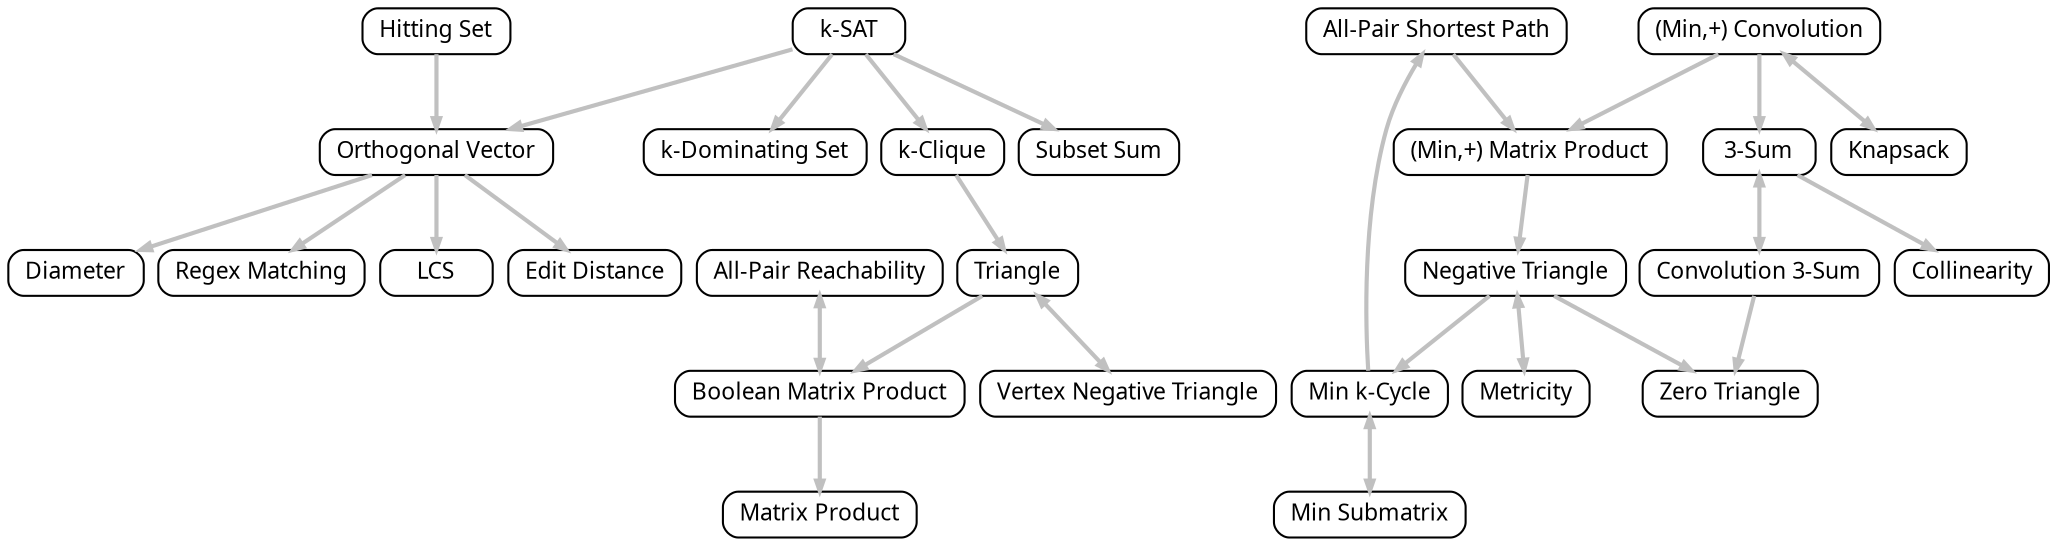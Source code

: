 digraph reductions {
	graph [nodesep=0.1]
	node [fontname="Gentium Basic"; fontsize=11; shape=box; style=rounded; height=0.3]
	edge [penwidth=2; arrowsize=0.5; color="grey", target="_top"]

	sat [label="k-SAT"]
	ov [label="Orthogonal Vector"]
	apsp [label="All-Pair Shortest Path"]
	sum3 [label="3-Sum"]

	dom [label="k-Dominating Set"]
	clique [label="k-Clique"]
	subset_sum [label="Subset Sum"]
	knapsack [label="Knapsack"]
	hs [label="Hitting Set"]

	diam [label="Diameter"]
	regex [label="Regex Matching"]
	lcs [label="LCS"]
	ed [label="Edit Distance"]

	mat_prod [label="Matrix Product"]
	mat_prod_bool [label="Boolean Matrix Product"]
	mat_prod_minplus [label="(Min,+) Matrix Product"]
	conv_minplus [label="(Min,+) Convolution"]

	tri [label="Triangle"]
	tri_neg_v [label="Vertex Negative Triangle"]
	tri_neg [label="Negative Triangle"]
	tri_zero [label="Zero Triangle"]
	min_k_cycle [label="Min k-Cycle"]
	metric [label="Metricity"]
	submat_sum [label="Min Submatrix"]
	reach [label="All-Pair Reachability"]

	sum3_conv [label="Convolution 3-Sum"]
	collinear [label="Collinearity"]

	sat -> {ov, dom, clique, subset_sum}
	clique -> tri
	hs -> ov
	ov -> diam [URL="OV-diameter"]
	ov -> regex [URL="OV-regex"]
	ov -> lcs
	ov -> ed

	apsp -> mat_prod_minplus [URL="APSP-minplus"]
	mat_prod_minplus -> tri_neg [URL="minplus-negtriangle"]
	tri_neg -> min_k_cycle [URL="negtriangle-mincycle"]
	tri_neg -> metric [dir=both; URL="negtriangle-metric"]
	tri_neg -> tri_zero [URL="negtriangle-zerotriangle"]
	min_k_cycle -> apsp [URL="mincycle-APSP"]
	min_k_cycle -> submat_sum [dir=both; URL="mincycle-minsubmatrix"]

	tri -> tri_neg_v [dir=both; URL="triangle-vnegtriangle"]
	tri -> mat_prod_bool [URL="triangle-BMM"]
	reach -> mat_prod_bool [dir=both; URL="reachability-BMM"]
	mat_prod_bool -> mat_prod [URL="BMM-MM"]

	sum3 -> sum3_conv [dir=both, URL="3sum-conv3sum"]
	sum3 -> collinear [URL="3sum-collinearity"]
	sum3_conv -> tri_zero

	conv_minplus -> {sum3, mat_prod_minplus}
	conv_minplus -> knapsack [dir=both]
}
